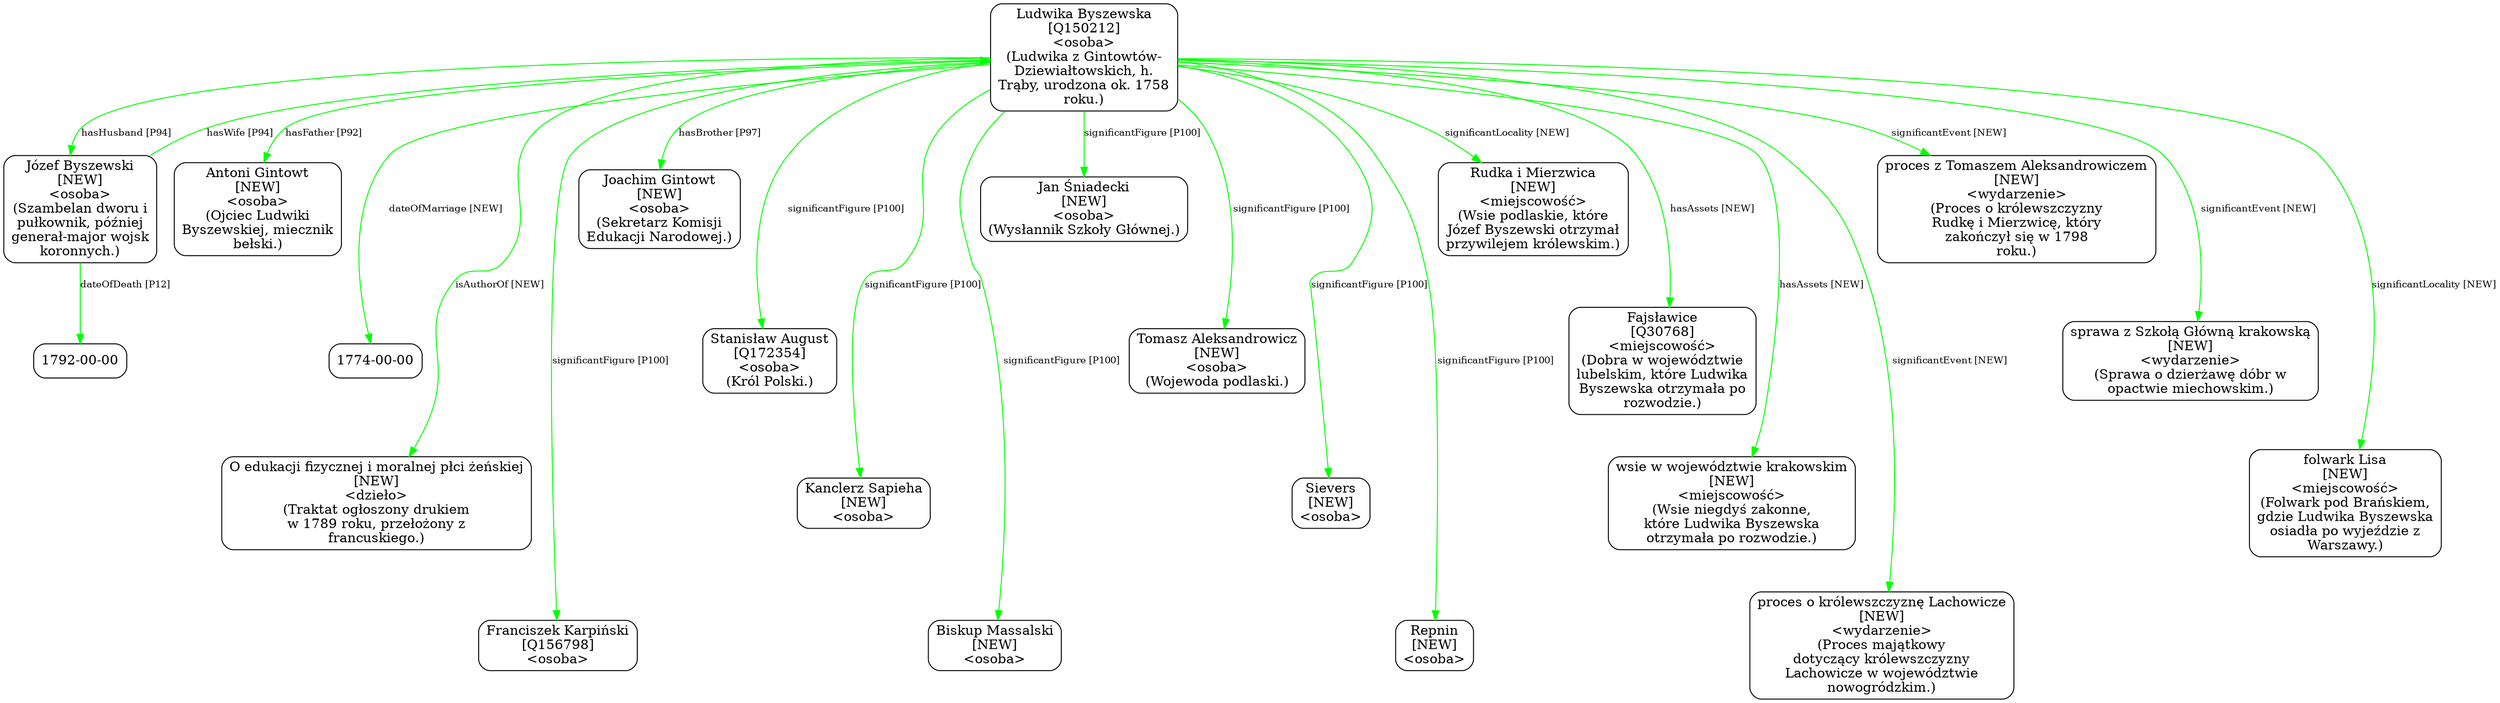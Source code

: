 digraph {
	node [shape=box,
		style=rounded
	];
	edge [fontsize=10];
	"Ludwika Byszewska
[Q150212]
<osoba>
(Ludwika z Gintowtów-
Dziewiałtowskich, h.
Trąby, urodzona ok. 1758
roku.)"	[color=black,
		label="Ludwika Byszewska
[Q150212]
<osoba>
(Ludwika z Gintowtów-
Dziewiałtowskich, h.
Trąby, urodzona ok. 1758
roku.)"];
	"Józef Byszewski
[NEW]
<osoba>
(Szambelan dworu i
pułkownik, później
generał-major wojsk
koronnych.)"	[color=black,
		label="Józef Byszewski
[NEW]
<osoba>
(Szambelan dworu i
pułkownik, później
generał-major wojsk
koronnych.)"];
	"Ludwika Byszewska
[Q150212]
<osoba>
(Ludwika z Gintowtów-
Dziewiałtowskich, h.
Trąby, urodzona ok. 1758
roku.)" -> "Józef Byszewski
[NEW]
<osoba>
(Szambelan dworu i
pułkownik, później
generał-major wojsk
koronnych.)"	[color=green,
		label="hasHusband [P94]"];
	"Ludwika Byszewska
[Q150212]
<osoba>
(Ludwika z Gintowtów-
Dziewiałtowskich, h.
Trąby, urodzona ok. 1758
roku.)" -> "Antoni Gintowt
[NEW]
<osoba>
(Ojciec Ludwiki
Byszewskiej, miecznik
bełski.)"	[color=green,
		label="hasFather [P92]",
		minlen=1];
	"Ludwika Byszewska
[Q150212]
<osoba>
(Ludwika z Gintowtów-
Dziewiałtowskich, h.
Trąby, urodzona ok. 1758
roku.)" -> "1774-00-00"	[color=green,
		label="dateOfMarriage [NEW]",
		minlen=2];
	"Ludwika Byszewska
[Q150212]
<osoba>
(Ludwika z Gintowtów-
Dziewiałtowskich, h.
Trąby, urodzona ok. 1758
roku.)" -> "O edukacji fizycznej i moralnej płci żeńskiej
[NEW]
<dzieło>
(Traktat ogłoszony drukiem
w 1789 roku, przełożony z
francuskiego.)"	[color=green,
		label="isAuthorOf [NEW]",
		minlen=3];
	"Ludwika Byszewska
[Q150212]
<osoba>
(Ludwika z Gintowtów-
Dziewiałtowskich, h.
Trąby, urodzona ok. 1758
roku.)" -> "Franciszek Karpiński
[Q156798]
<osoba>"	[color=green,
		label="significantFigure [P100]",
		minlen=4];
	"Ludwika Byszewska
[Q150212]
<osoba>
(Ludwika z Gintowtów-
Dziewiałtowskich, h.
Trąby, urodzona ok. 1758
roku.)" -> "Joachim Gintowt
[NEW]
<osoba>
(Sekretarz Komisji
Edukacji Narodowej.)"	[color=green,
		label="hasBrother [P97]",
		minlen=1];
	"Ludwika Byszewska
[Q150212]
<osoba>
(Ludwika z Gintowtów-
Dziewiałtowskich, h.
Trąby, urodzona ok. 1758
roku.)" -> "Stanisław August
[Q172354]
<osoba>
(Król Polski.)"	[color=green,
		label="significantFigure [P100]",
		minlen=2];
	"Ludwika Byszewska
[Q150212]
<osoba>
(Ludwika z Gintowtów-
Dziewiałtowskich, h.
Trąby, urodzona ok. 1758
roku.)" -> "Kanclerz Sapieha
[NEW]
<osoba>"	[color=green,
		label="significantFigure [P100]",
		minlen=3];
	"Ludwika Byszewska
[Q150212]
<osoba>
(Ludwika z Gintowtów-
Dziewiałtowskich, h.
Trąby, urodzona ok. 1758
roku.)" -> "Biskup Massalski
[NEW]
<osoba>"	[color=green,
		label="significantFigure [P100]",
		minlen=4];
	"Ludwika Byszewska
[Q150212]
<osoba>
(Ludwika z Gintowtów-
Dziewiałtowskich, h.
Trąby, urodzona ok. 1758
roku.)" -> "Jan Śniadecki
[NEW]
<osoba>
(Wysłannik Szkoły Głównej.)"	[color=green,
		label="significantFigure [P100]",
		minlen=1];
	"Ludwika Byszewska
[Q150212]
<osoba>
(Ludwika z Gintowtów-
Dziewiałtowskich, h.
Trąby, urodzona ok. 1758
roku.)" -> "Tomasz Aleksandrowicz
[NEW]
<osoba>
(Wojewoda podlaski.)"	[color=green,
		label="significantFigure [P100]",
		minlen=2];
	"Ludwika Byszewska
[Q150212]
<osoba>
(Ludwika z Gintowtów-
Dziewiałtowskich, h.
Trąby, urodzona ok. 1758
roku.)" -> "Sievers
[NEW]
<osoba>"	[color=green,
		label="significantFigure [P100]",
		minlen=3];
	"Ludwika Byszewska
[Q150212]
<osoba>
(Ludwika z Gintowtów-
Dziewiałtowskich, h.
Trąby, urodzona ok. 1758
roku.)" -> "Repnin
[NEW]
<osoba>"	[color=green,
		label="significantFigure [P100]",
		minlen=4];
	"Ludwika Byszewska
[Q150212]
<osoba>
(Ludwika z Gintowtów-
Dziewiałtowskich, h.
Trąby, urodzona ok. 1758
roku.)" -> "Rudka i Mierzwica
[NEW]
<miejscowość>
(Wsie podlaskie, które
Józef Byszewski otrzymał
przywilejem królewskim.)"	[color=green,
		label="significantLocality [NEW]",
		minlen=1];
	"Ludwika Byszewska
[Q150212]
<osoba>
(Ludwika z Gintowtów-
Dziewiałtowskich, h.
Trąby, urodzona ok. 1758
roku.)" -> "Fajsławice
[Q30768]
<miejscowość>
(Dobra w województwie
lubelskim, które Ludwika
Byszewska otrzymała po
rozwodzie.)"	[color=green,
		label="hasAssets [NEW]",
		minlen=2];
	"Ludwika Byszewska
[Q150212]
<osoba>
(Ludwika z Gintowtów-
Dziewiałtowskich, h.
Trąby, urodzona ok. 1758
roku.)" -> "wsie w województwie krakowskim
[NEW]
<miejscowość>
(Wsie niegdyś zakonne,
które Ludwika Byszewska
otrzymała po rozwodzie.)"	[color=green,
		label="hasAssets [NEW]",
		minlen=3];
	"Ludwika Byszewska
[Q150212]
<osoba>
(Ludwika z Gintowtów-
Dziewiałtowskich, h.
Trąby, urodzona ok. 1758
roku.)" -> "proces o królewszczyznę Lachowicze
[NEW]
<wydarzenie>
(Proces majątkowy
dotyczący królewszczyzny
Lachowicze w województwie
\
nowogródzkim.)"	[color=green,
		label="significantEvent [NEW]",
		minlen=4];
	"Ludwika Byszewska
[Q150212]
<osoba>
(Ludwika z Gintowtów-
Dziewiałtowskich, h.
Trąby, urodzona ok. 1758
roku.)" -> "proces z Tomaszem Aleksandrowiczem
[NEW]
<wydarzenie>
(Proces o królewszczyzny
Rudkę i Mierzwicę, który
zakończył się w 1798
\
roku.)"	[color=green,
		label="significantEvent [NEW]",
		minlen=1];
	"Ludwika Byszewska
[Q150212]
<osoba>
(Ludwika z Gintowtów-
Dziewiałtowskich, h.
Trąby, urodzona ok. 1758
roku.)" -> "sprawa z Szkołą Główną krakowską
[NEW]
<wydarzenie>
(Sprawa o dzierżawę dóbr w
opactwie miechowskim.)"	[color=green,
		label="significantEvent [NEW]",
		minlen=2];
	"Ludwika Byszewska
[Q150212]
<osoba>
(Ludwika z Gintowtów-
Dziewiałtowskich, h.
Trąby, urodzona ok. 1758
roku.)" -> "folwark Lisa
[NEW]
<miejscowość>
(Folwark pod Brańskiem,
gdzie Ludwika Byszewska
osiadła po wyjeździe z
Warszawy.)"	[color=green,
		label="significantLocality [NEW]",
		minlen=3];
	"Józef Byszewski
[NEW]
<osoba>
(Szambelan dworu i
pułkownik, później
generał-major wojsk
koronnych.)" -> "Ludwika Byszewska
[Q150212]
<osoba>
(Ludwika z Gintowtów-
Dziewiałtowskich, h.
Trąby, urodzona ok. 1758
roku.)"	[color=green,
		label="hasWife [P94]"];
	"Józef Byszewski
[NEW]
<osoba>
(Szambelan dworu i
pułkownik, później
generał-major wojsk
koronnych.)" -> "1792-00-00"	[color=green,
		label="dateOfDeath [P12]",
		minlen=1];
}

